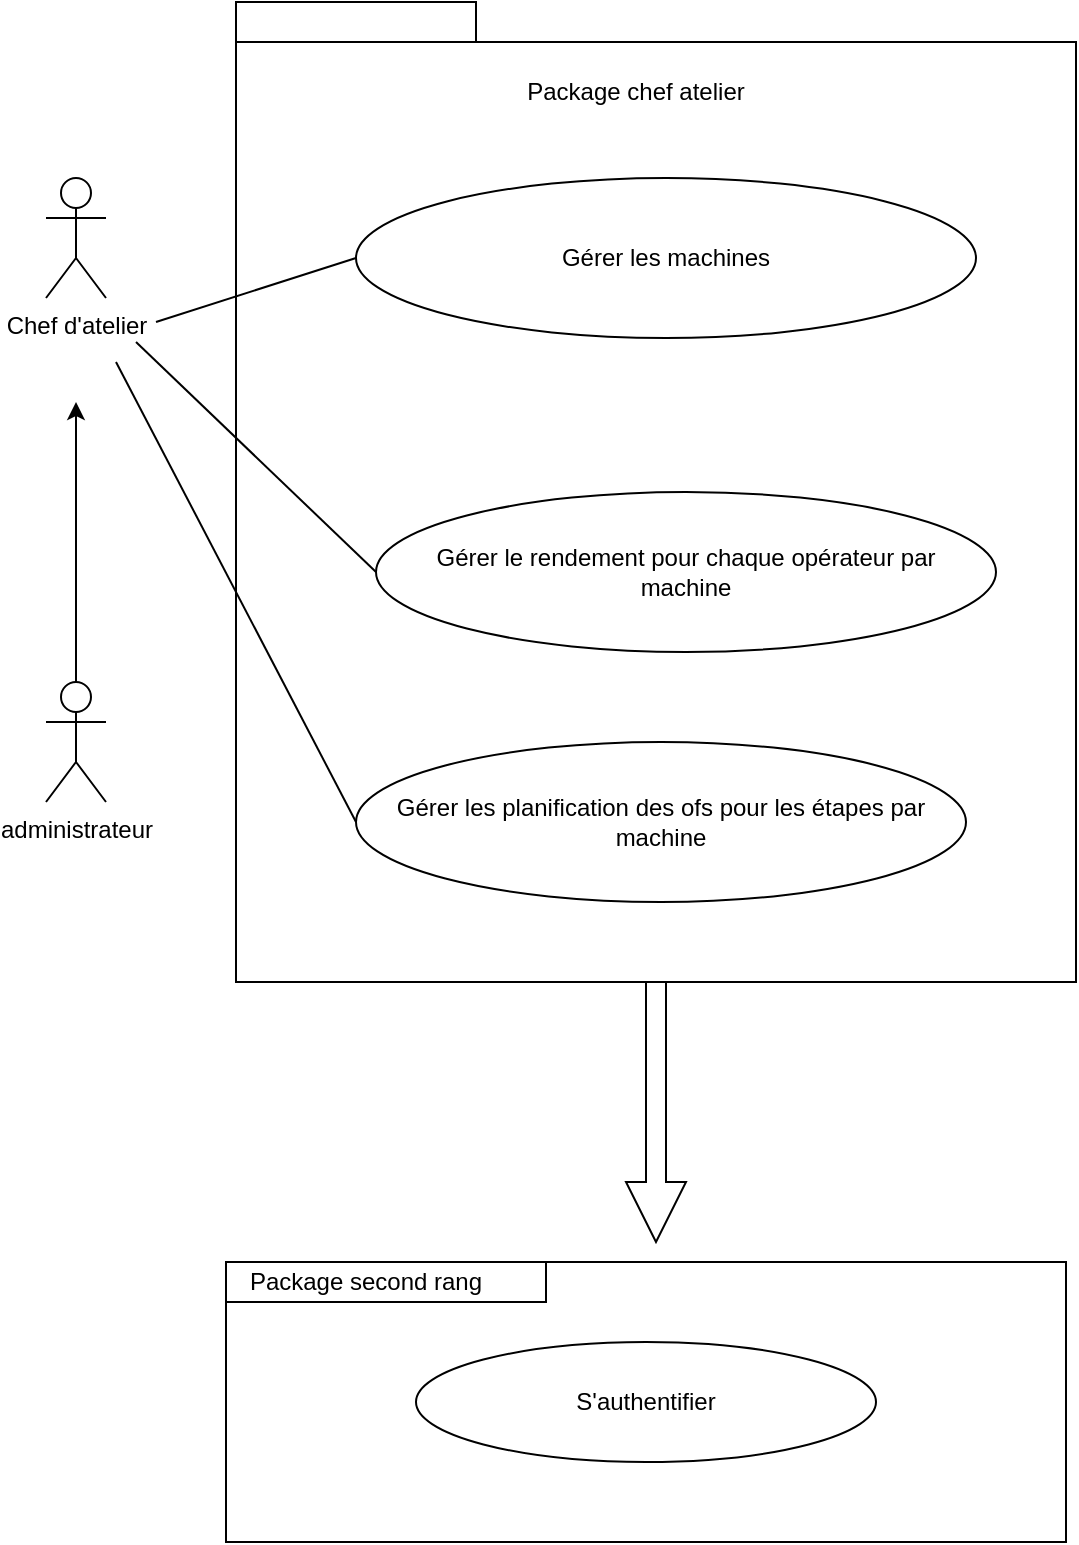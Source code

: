 <mxfile version="21.3.5" type="gitlab">
  <diagram name="Page-1" id="0fa5L70-CMnjPJAzRhD-">
    <mxGraphModel dx="997" dy="468" grid="1" gridSize="10" guides="1" tooltips="1" connect="1" arrows="1" fold="1" page="1" pageScale="1" pageWidth="827" pageHeight="1169" math="0" shadow="0">
      <root>
        <mxCell id="0" />
        <mxCell id="1" parent="0" />
        <mxCell id="cOU9WgDjMBRvyW28e0TY-35" style="edgeStyle=orthogonalEdgeStyle;rounded=0;orthogonalLoop=1;jettySize=auto;html=1;shadow=0;shape=arrow;" parent="1" source="cOU9WgDjMBRvyW28e0TY-1" edge="1">
          <mxGeometry relative="1" as="geometry">
            <mxPoint x="480" y="880" as="targetPoint" />
          </mxGeometry>
        </mxCell>
        <mxCell id="cOU9WgDjMBRvyW28e0TY-1" value="" style="rounded=0;whiteSpace=wrap;html=1;" parent="1" vertex="1">
          <mxGeometry x="270" y="280" width="420" height="470" as="geometry" />
        </mxCell>
        <mxCell id="cOU9WgDjMBRvyW28e0TY-2" value="Package chef atelier" style="text;html=1;strokeColor=none;fillColor=none;align=center;verticalAlign=middle;whiteSpace=wrap;rounded=0;" parent="1" vertex="1">
          <mxGeometry x="360" y="290" width="220" height="30" as="geometry" />
        </mxCell>
        <mxCell id="cOU9WgDjMBRvyW28e0TY-4" value="" style="rounded=0;whiteSpace=wrap;html=1;" parent="1" vertex="1">
          <mxGeometry x="270" y="260" width="120" height="20" as="geometry" />
        </mxCell>
        <mxCell id="cOU9WgDjMBRvyW28e0TY-9" value="Chef d&#39;atelier" style="shape=umlActor;verticalLabelPosition=bottom;verticalAlign=top;html=1;outlineConnect=0;" parent="1" vertex="1">
          <mxGeometry x="175" y="348" width="30" height="60" as="geometry" />
        </mxCell>
        <mxCell id="cOU9WgDjMBRvyW28e0TY-16" style="edgeStyle=orthogonalEdgeStyle;rounded=0;orthogonalLoop=1;jettySize=auto;html=1;" parent="1" source="cOU9WgDjMBRvyW28e0TY-11" edge="1">
          <mxGeometry relative="1" as="geometry">
            <mxPoint x="190" y="460" as="targetPoint" />
          </mxGeometry>
        </mxCell>
        <mxCell id="cOU9WgDjMBRvyW28e0TY-11" value="administrateur" style="shape=umlActor;verticalLabelPosition=bottom;verticalAlign=top;html=1;outlineConnect=0;" parent="1" vertex="1">
          <mxGeometry x="175" y="600" width="30" height="60" as="geometry" />
        </mxCell>
        <mxCell id="cOU9WgDjMBRvyW28e0TY-23" value="Gérer les machines" style="ellipse;whiteSpace=wrap;html=1;" parent="1" vertex="1">
          <mxGeometry x="330" y="348" width="310" height="80" as="geometry" />
        </mxCell>
        <mxCell id="cOU9WgDjMBRvyW28e0TY-24" value="Gérer le rendement pour chaque opérateur par &lt;br&gt;machine" style="ellipse;whiteSpace=wrap;html=1;" parent="1" vertex="1">
          <mxGeometry x="340" y="505" width="310" height="80" as="geometry" />
        </mxCell>
        <mxCell id="cOU9WgDjMBRvyW28e0TY-25" value="Gérer les planification des ofs pour les étapes par machine" style="ellipse;whiteSpace=wrap;html=1;" parent="1" vertex="1">
          <mxGeometry x="330" y="630" width="305" height="80" as="geometry" />
        </mxCell>
        <mxCell id="cOU9WgDjMBRvyW28e0TY-26" value="&lt;span style=&quot;white-space: pre;&quot;&gt;&#x9;&lt;/span&gt;" style="rounded=0;whiteSpace=wrap;html=1;" parent="1" vertex="1">
          <mxGeometry x="265" y="890" width="420" height="140" as="geometry" />
        </mxCell>
        <mxCell id="cOU9WgDjMBRvyW28e0TY-27" value="" style="rounded=0;whiteSpace=wrap;html=1;" parent="1" vertex="1">
          <mxGeometry x="265" y="890" width="160" height="20" as="geometry" />
        </mxCell>
        <mxCell id="cOU9WgDjMBRvyW28e0TY-28" value="Package second rang" style="text;html=1;strokeColor=none;fillColor=none;align=center;verticalAlign=middle;whiteSpace=wrap;rounded=0;" parent="1" vertex="1">
          <mxGeometry x="240" y="885" width="190" height="30" as="geometry" />
        </mxCell>
        <mxCell id="cOU9WgDjMBRvyW28e0TY-29" value="S&#39;authentifier" style="ellipse;whiteSpace=wrap;html=1;" parent="1" vertex="1">
          <mxGeometry x="360" y="930" width="230" height="60" as="geometry" />
        </mxCell>
        <mxCell id="7OkkPtmlRjPJ8DZ0SXFZ-4" value="" style="endArrow=none;html=1;rounded=0;entryX=0;entryY=0.5;entryDx=0;entryDy=0;" parent="1" target="cOU9WgDjMBRvyW28e0TY-23" edge="1">
          <mxGeometry width="50" height="50" relative="1" as="geometry">
            <mxPoint x="230" y="420" as="sourcePoint" />
            <mxPoint x="330" y="420" as="targetPoint" />
          </mxGeometry>
        </mxCell>
        <mxCell id="7OkkPtmlRjPJ8DZ0SXFZ-5" value="" style="endArrow=none;html=1;rounded=0;entryX=0;entryY=0.5;entryDx=0;entryDy=0;" parent="1" target="cOU9WgDjMBRvyW28e0TY-24" edge="1">
          <mxGeometry width="50" height="50" relative="1" as="geometry">
            <mxPoint x="220" y="430" as="sourcePoint" />
            <mxPoint x="340" y="430" as="targetPoint" />
          </mxGeometry>
        </mxCell>
        <mxCell id="7OkkPtmlRjPJ8DZ0SXFZ-6" value="" style="endArrow=none;html=1;rounded=0;entryX=0;entryY=0.5;entryDx=0;entryDy=0;" parent="1" edge="1" target="cOU9WgDjMBRvyW28e0TY-25">
          <mxGeometry width="50" height="50" relative="1" as="geometry">
            <mxPoint x="210" y="440" as="sourcePoint" />
            <mxPoint x="320" y="730" as="targetPoint" />
          </mxGeometry>
        </mxCell>
      </root>
    </mxGraphModel>
  </diagram>
</mxfile>
